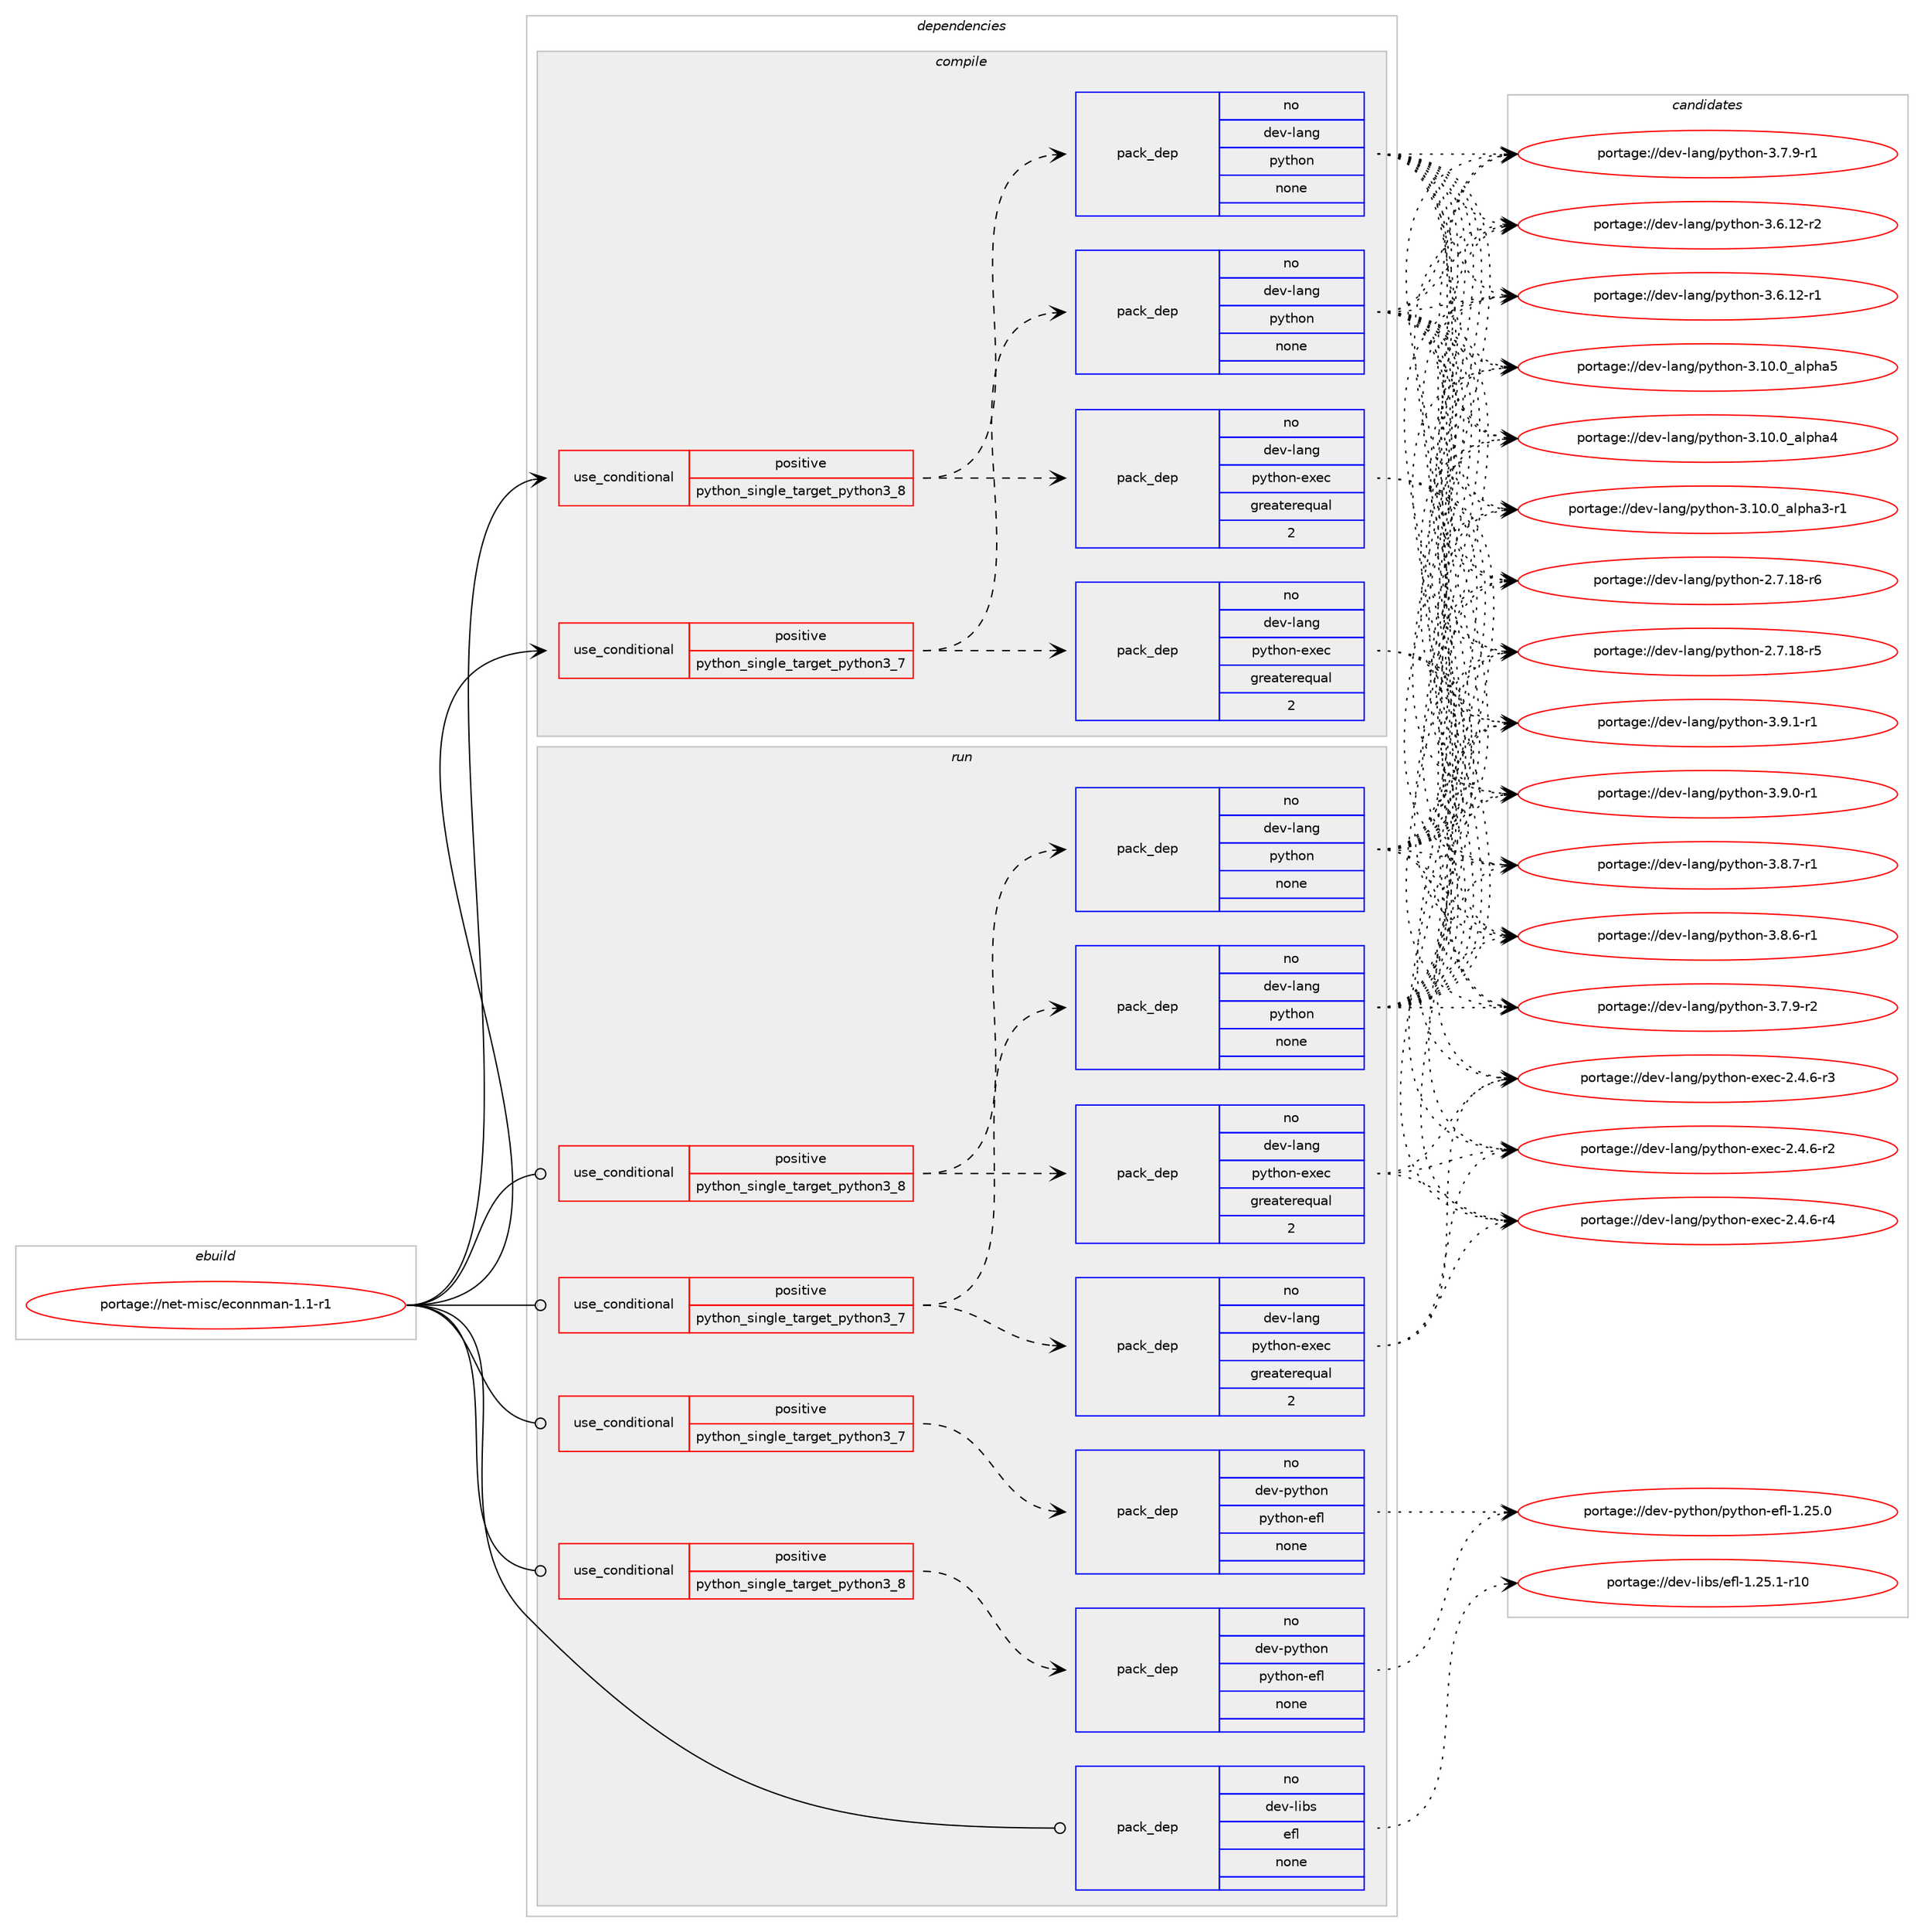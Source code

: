 digraph prolog {

# *************
# Graph options
# *************

newrank=true;
concentrate=true;
compound=true;
graph [rankdir=LR,fontname=Helvetica,fontsize=10,ranksep=1.5];#, ranksep=2.5, nodesep=0.2];
edge  [arrowhead=vee];
node  [fontname=Helvetica,fontsize=10];

# **********
# The ebuild
# **********

subgraph cluster_leftcol {
color=gray;
rank=same;
label=<<i>ebuild</i>>;
id [label="portage://net-misc/econnman-1.1-r1", color=red, width=4, href="../net-misc/econnman-1.1-r1.svg"];
}

# ****************
# The dependencies
# ****************

subgraph cluster_midcol {
color=gray;
label=<<i>dependencies</i>>;
subgraph cluster_compile {
fillcolor="#eeeeee";
style=filled;
label=<<i>compile</i>>;
subgraph cond4561 {
dependency15423 [label=<<TABLE BORDER="0" CELLBORDER="1" CELLSPACING="0" CELLPADDING="4"><TR><TD ROWSPAN="3" CELLPADDING="10">use_conditional</TD></TR><TR><TD>positive</TD></TR><TR><TD>python_single_target_python3_7</TD></TR></TABLE>>, shape=none, color=red];
subgraph pack10701 {
dependency15424 [label=<<TABLE BORDER="0" CELLBORDER="1" CELLSPACING="0" CELLPADDING="4" WIDTH="220"><TR><TD ROWSPAN="6" CELLPADDING="30">pack_dep</TD></TR><TR><TD WIDTH="110">no</TD></TR><TR><TD>dev-lang</TD></TR><TR><TD>python</TD></TR><TR><TD>none</TD></TR><TR><TD></TD></TR></TABLE>>, shape=none, color=blue];
}
dependency15423:e -> dependency15424:w [weight=20,style="dashed",arrowhead="vee"];
subgraph pack10702 {
dependency15425 [label=<<TABLE BORDER="0" CELLBORDER="1" CELLSPACING="0" CELLPADDING="4" WIDTH="220"><TR><TD ROWSPAN="6" CELLPADDING="30">pack_dep</TD></TR><TR><TD WIDTH="110">no</TD></TR><TR><TD>dev-lang</TD></TR><TR><TD>python-exec</TD></TR><TR><TD>greaterequal</TD></TR><TR><TD>2</TD></TR></TABLE>>, shape=none, color=blue];
}
dependency15423:e -> dependency15425:w [weight=20,style="dashed",arrowhead="vee"];
}
id:e -> dependency15423:w [weight=20,style="solid",arrowhead="vee"];
subgraph cond4562 {
dependency15426 [label=<<TABLE BORDER="0" CELLBORDER="1" CELLSPACING="0" CELLPADDING="4"><TR><TD ROWSPAN="3" CELLPADDING="10">use_conditional</TD></TR><TR><TD>positive</TD></TR><TR><TD>python_single_target_python3_8</TD></TR></TABLE>>, shape=none, color=red];
subgraph pack10703 {
dependency15427 [label=<<TABLE BORDER="0" CELLBORDER="1" CELLSPACING="0" CELLPADDING="4" WIDTH="220"><TR><TD ROWSPAN="6" CELLPADDING="30">pack_dep</TD></TR><TR><TD WIDTH="110">no</TD></TR><TR><TD>dev-lang</TD></TR><TR><TD>python</TD></TR><TR><TD>none</TD></TR><TR><TD></TD></TR></TABLE>>, shape=none, color=blue];
}
dependency15426:e -> dependency15427:w [weight=20,style="dashed",arrowhead="vee"];
subgraph pack10704 {
dependency15428 [label=<<TABLE BORDER="0" CELLBORDER="1" CELLSPACING="0" CELLPADDING="4" WIDTH="220"><TR><TD ROWSPAN="6" CELLPADDING="30">pack_dep</TD></TR><TR><TD WIDTH="110">no</TD></TR><TR><TD>dev-lang</TD></TR><TR><TD>python-exec</TD></TR><TR><TD>greaterequal</TD></TR><TR><TD>2</TD></TR></TABLE>>, shape=none, color=blue];
}
dependency15426:e -> dependency15428:w [weight=20,style="dashed",arrowhead="vee"];
}
id:e -> dependency15426:w [weight=20,style="solid",arrowhead="vee"];
}
subgraph cluster_compileandrun {
fillcolor="#eeeeee";
style=filled;
label=<<i>compile and run</i>>;
}
subgraph cluster_run {
fillcolor="#eeeeee";
style=filled;
label=<<i>run</i>>;
subgraph cond4563 {
dependency15429 [label=<<TABLE BORDER="0" CELLBORDER="1" CELLSPACING="0" CELLPADDING="4"><TR><TD ROWSPAN="3" CELLPADDING="10">use_conditional</TD></TR><TR><TD>positive</TD></TR><TR><TD>python_single_target_python3_7</TD></TR></TABLE>>, shape=none, color=red];
subgraph pack10705 {
dependency15430 [label=<<TABLE BORDER="0" CELLBORDER="1" CELLSPACING="0" CELLPADDING="4" WIDTH="220"><TR><TD ROWSPAN="6" CELLPADDING="30">pack_dep</TD></TR><TR><TD WIDTH="110">no</TD></TR><TR><TD>dev-lang</TD></TR><TR><TD>python</TD></TR><TR><TD>none</TD></TR><TR><TD></TD></TR></TABLE>>, shape=none, color=blue];
}
dependency15429:e -> dependency15430:w [weight=20,style="dashed",arrowhead="vee"];
subgraph pack10706 {
dependency15431 [label=<<TABLE BORDER="0" CELLBORDER="1" CELLSPACING="0" CELLPADDING="4" WIDTH="220"><TR><TD ROWSPAN="6" CELLPADDING="30">pack_dep</TD></TR><TR><TD WIDTH="110">no</TD></TR><TR><TD>dev-lang</TD></TR><TR><TD>python-exec</TD></TR><TR><TD>greaterequal</TD></TR><TR><TD>2</TD></TR></TABLE>>, shape=none, color=blue];
}
dependency15429:e -> dependency15431:w [weight=20,style="dashed",arrowhead="vee"];
}
id:e -> dependency15429:w [weight=20,style="solid",arrowhead="odot"];
subgraph cond4564 {
dependency15432 [label=<<TABLE BORDER="0" CELLBORDER="1" CELLSPACING="0" CELLPADDING="4"><TR><TD ROWSPAN="3" CELLPADDING="10">use_conditional</TD></TR><TR><TD>positive</TD></TR><TR><TD>python_single_target_python3_7</TD></TR></TABLE>>, shape=none, color=red];
subgraph pack10707 {
dependency15433 [label=<<TABLE BORDER="0" CELLBORDER="1" CELLSPACING="0" CELLPADDING="4" WIDTH="220"><TR><TD ROWSPAN="6" CELLPADDING="30">pack_dep</TD></TR><TR><TD WIDTH="110">no</TD></TR><TR><TD>dev-python</TD></TR><TR><TD>python-efl</TD></TR><TR><TD>none</TD></TR><TR><TD></TD></TR></TABLE>>, shape=none, color=blue];
}
dependency15432:e -> dependency15433:w [weight=20,style="dashed",arrowhead="vee"];
}
id:e -> dependency15432:w [weight=20,style="solid",arrowhead="odot"];
subgraph cond4565 {
dependency15434 [label=<<TABLE BORDER="0" CELLBORDER="1" CELLSPACING="0" CELLPADDING="4"><TR><TD ROWSPAN="3" CELLPADDING="10">use_conditional</TD></TR><TR><TD>positive</TD></TR><TR><TD>python_single_target_python3_8</TD></TR></TABLE>>, shape=none, color=red];
subgraph pack10708 {
dependency15435 [label=<<TABLE BORDER="0" CELLBORDER="1" CELLSPACING="0" CELLPADDING="4" WIDTH="220"><TR><TD ROWSPAN="6" CELLPADDING="30">pack_dep</TD></TR><TR><TD WIDTH="110">no</TD></TR><TR><TD>dev-lang</TD></TR><TR><TD>python</TD></TR><TR><TD>none</TD></TR><TR><TD></TD></TR></TABLE>>, shape=none, color=blue];
}
dependency15434:e -> dependency15435:w [weight=20,style="dashed",arrowhead="vee"];
subgraph pack10709 {
dependency15436 [label=<<TABLE BORDER="0" CELLBORDER="1" CELLSPACING="0" CELLPADDING="4" WIDTH="220"><TR><TD ROWSPAN="6" CELLPADDING="30">pack_dep</TD></TR><TR><TD WIDTH="110">no</TD></TR><TR><TD>dev-lang</TD></TR><TR><TD>python-exec</TD></TR><TR><TD>greaterequal</TD></TR><TR><TD>2</TD></TR></TABLE>>, shape=none, color=blue];
}
dependency15434:e -> dependency15436:w [weight=20,style="dashed",arrowhead="vee"];
}
id:e -> dependency15434:w [weight=20,style="solid",arrowhead="odot"];
subgraph cond4566 {
dependency15437 [label=<<TABLE BORDER="0" CELLBORDER="1" CELLSPACING="0" CELLPADDING="4"><TR><TD ROWSPAN="3" CELLPADDING="10">use_conditional</TD></TR><TR><TD>positive</TD></TR><TR><TD>python_single_target_python3_8</TD></TR></TABLE>>, shape=none, color=red];
subgraph pack10710 {
dependency15438 [label=<<TABLE BORDER="0" CELLBORDER="1" CELLSPACING="0" CELLPADDING="4" WIDTH="220"><TR><TD ROWSPAN="6" CELLPADDING="30">pack_dep</TD></TR><TR><TD WIDTH="110">no</TD></TR><TR><TD>dev-python</TD></TR><TR><TD>python-efl</TD></TR><TR><TD>none</TD></TR><TR><TD></TD></TR></TABLE>>, shape=none, color=blue];
}
dependency15437:e -> dependency15438:w [weight=20,style="dashed",arrowhead="vee"];
}
id:e -> dependency15437:w [weight=20,style="solid",arrowhead="odot"];
subgraph pack10711 {
dependency15439 [label=<<TABLE BORDER="0" CELLBORDER="1" CELLSPACING="0" CELLPADDING="4" WIDTH="220"><TR><TD ROWSPAN="6" CELLPADDING="30">pack_dep</TD></TR><TR><TD WIDTH="110">no</TD></TR><TR><TD>dev-libs</TD></TR><TR><TD>efl</TD></TR><TR><TD>none</TD></TR><TR><TD></TD></TR></TABLE>>, shape=none, color=blue];
}
id:e -> dependency15439:w [weight=20,style="solid",arrowhead="odot"];
}
}

# **************
# The candidates
# **************

subgraph cluster_choices {
rank=same;
color=gray;
label=<<i>candidates</i>>;

subgraph choice10701 {
color=black;
nodesep=1;
choice1001011184510897110103471121211161041111104551465746494511449 [label="portage://dev-lang/python-3.9.1-r1", color=red, width=4,href="../dev-lang/python-3.9.1-r1.svg"];
choice1001011184510897110103471121211161041111104551465746484511449 [label="portage://dev-lang/python-3.9.0-r1", color=red, width=4,href="../dev-lang/python-3.9.0-r1.svg"];
choice1001011184510897110103471121211161041111104551465646554511449 [label="portage://dev-lang/python-3.8.7-r1", color=red, width=4,href="../dev-lang/python-3.8.7-r1.svg"];
choice1001011184510897110103471121211161041111104551465646544511449 [label="portage://dev-lang/python-3.8.6-r1", color=red, width=4,href="../dev-lang/python-3.8.6-r1.svg"];
choice1001011184510897110103471121211161041111104551465546574511450 [label="portage://dev-lang/python-3.7.9-r2", color=red, width=4,href="../dev-lang/python-3.7.9-r2.svg"];
choice1001011184510897110103471121211161041111104551465546574511449 [label="portage://dev-lang/python-3.7.9-r1", color=red, width=4,href="../dev-lang/python-3.7.9-r1.svg"];
choice100101118451089711010347112121116104111110455146544649504511450 [label="portage://dev-lang/python-3.6.12-r2", color=red, width=4,href="../dev-lang/python-3.6.12-r2.svg"];
choice100101118451089711010347112121116104111110455146544649504511449 [label="portage://dev-lang/python-3.6.12-r1", color=red, width=4,href="../dev-lang/python-3.6.12-r1.svg"];
choice1001011184510897110103471121211161041111104551464948464895971081121049753 [label="portage://dev-lang/python-3.10.0_alpha5", color=red, width=4,href="../dev-lang/python-3.10.0_alpha5.svg"];
choice1001011184510897110103471121211161041111104551464948464895971081121049752 [label="portage://dev-lang/python-3.10.0_alpha4", color=red, width=4,href="../dev-lang/python-3.10.0_alpha4.svg"];
choice10010111845108971101034711212111610411111045514649484648959710811210497514511449 [label="portage://dev-lang/python-3.10.0_alpha3-r1", color=red, width=4,href="../dev-lang/python-3.10.0_alpha3-r1.svg"];
choice100101118451089711010347112121116104111110455046554649564511454 [label="portage://dev-lang/python-2.7.18-r6", color=red, width=4,href="../dev-lang/python-2.7.18-r6.svg"];
choice100101118451089711010347112121116104111110455046554649564511453 [label="portage://dev-lang/python-2.7.18-r5", color=red, width=4,href="../dev-lang/python-2.7.18-r5.svg"];
dependency15424:e -> choice1001011184510897110103471121211161041111104551465746494511449:w [style=dotted,weight="100"];
dependency15424:e -> choice1001011184510897110103471121211161041111104551465746484511449:w [style=dotted,weight="100"];
dependency15424:e -> choice1001011184510897110103471121211161041111104551465646554511449:w [style=dotted,weight="100"];
dependency15424:e -> choice1001011184510897110103471121211161041111104551465646544511449:w [style=dotted,weight="100"];
dependency15424:e -> choice1001011184510897110103471121211161041111104551465546574511450:w [style=dotted,weight="100"];
dependency15424:e -> choice1001011184510897110103471121211161041111104551465546574511449:w [style=dotted,weight="100"];
dependency15424:e -> choice100101118451089711010347112121116104111110455146544649504511450:w [style=dotted,weight="100"];
dependency15424:e -> choice100101118451089711010347112121116104111110455146544649504511449:w [style=dotted,weight="100"];
dependency15424:e -> choice1001011184510897110103471121211161041111104551464948464895971081121049753:w [style=dotted,weight="100"];
dependency15424:e -> choice1001011184510897110103471121211161041111104551464948464895971081121049752:w [style=dotted,weight="100"];
dependency15424:e -> choice10010111845108971101034711212111610411111045514649484648959710811210497514511449:w [style=dotted,weight="100"];
dependency15424:e -> choice100101118451089711010347112121116104111110455046554649564511454:w [style=dotted,weight="100"];
dependency15424:e -> choice100101118451089711010347112121116104111110455046554649564511453:w [style=dotted,weight="100"];
}
subgraph choice10702 {
color=black;
nodesep=1;
choice10010111845108971101034711212111610411111045101120101994550465246544511452 [label="portage://dev-lang/python-exec-2.4.6-r4", color=red, width=4,href="../dev-lang/python-exec-2.4.6-r4.svg"];
choice10010111845108971101034711212111610411111045101120101994550465246544511451 [label="portage://dev-lang/python-exec-2.4.6-r3", color=red, width=4,href="../dev-lang/python-exec-2.4.6-r3.svg"];
choice10010111845108971101034711212111610411111045101120101994550465246544511450 [label="portage://dev-lang/python-exec-2.4.6-r2", color=red, width=4,href="../dev-lang/python-exec-2.4.6-r2.svg"];
dependency15425:e -> choice10010111845108971101034711212111610411111045101120101994550465246544511452:w [style=dotted,weight="100"];
dependency15425:e -> choice10010111845108971101034711212111610411111045101120101994550465246544511451:w [style=dotted,weight="100"];
dependency15425:e -> choice10010111845108971101034711212111610411111045101120101994550465246544511450:w [style=dotted,weight="100"];
}
subgraph choice10703 {
color=black;
nodesep=1;
choice1001011184510897110103471121211161041111104551465746494511449 [label="portage://dev-lang/python-3.9.1-r1", color=red, width=4,href="../dev-lang/python-3.9.1-r1.svg"];
choice1001011184510897110103471121211161041111104551465746484511449 [label="portage://dev-lang/python-3.9.0-r1", color=red, width=4,href="../dev-lang/python-3.9.0-r1.svg"];
choice1001011184510897110103471121211161041111104551465646554511449 [label="portage://dev-lang/python-3.8.7-r1", color=red, width=4,href="../dev-lang/python-3.8.7-r1.svg"];
choice1001011184510897110103471121211161041111104551465646544511449 [label="portage://dev-lang/python-3.8.6-r1", color=red, width=4,href="../dev-lang/python-3.8.6-r1.svg"];
choice1001011184510897110103471121211161041111104551465546574511450 [label="portage://dev-lang/python-3.7.9-r2", color=red, width=4,href="../dev-lang/python-3.7.9-r2.svg"];
choice1001011184510897110103471121211161041111104551465546574511449 [label="portage://dev-lang/python-3.7.9-r1", color=red, width=4,href="../dev-lang/python-3.7.9-r1.svg"];
choice100101118451089711010347112121116104111110455146544649504511450 [label="portage://dev-lang/python-3.6.12-r2", color=red, width=4,href="../dev-lang/python-3.6.12-r2.svg"];
choice100101118451089711010347112121116104111110455146544649504511449 [label="portage://dev-lang/python-3.6.12-r1", color=red, width=4,href="../dev-lang/python-3.6.12-r1.svg"];
choice1001011184510897110103471121211161041111104551464948464895971081121049753 [label="portage://dev-lang/python-3.10.0_alpha5", color=red, width=4,href="../dev-lang/python-3.10.0_alpha5.svg"];
choice1001011184510897110103471121211161041111104551464948464895971081121049752 [label="portage://dev-lang/python-3.10.0_alpha4", color=red, width=4,href="../dev-lang/python-3.10.0_alpha4.svg"];
choice10010111845108971101034711212111610411111045514649484648959710811210497514511449 [label="portage://dev-lang/python-3.10.0_alpha3-r1", color=red, width=4,href="../dev-lang/python-3.10.0_alpha3-r1.svg"];
choice100101118451089711010347112121116104111110455046554649564511454 [label="portage://dev-lang/python-2.7.18-r6", color=red, width=4,href="../dev-lang/python-2.7.18-r6.svg"];
choice100101118451089711010347112121116104111110455046554649564511453 [label="portage://dev-lang/python-2.7.18-r5", color=red, width=4,href="../dev-lang/python-2.7.18-r5.svg"];
dependency15427:e -> choice1001011184510897110103471121211161041111104551465746494511449:w [style=dotted,weight="100"];
dependency15427:e -> choice1001011184510897110103471121211161041111104551465746484511449:w [style=dotted,weight="100"];
dependency15427:e -> choice1001011184510897110103471121211161041111104551465646554511449:w [style=dotted,weight="100"];
dependency15427:e -> choice1001011184510897110103471121211161041111104551465646544511449:w [style=dotted,weight="100"];
dependency15427:e -> choice1001011184510897110103471121211161041111104551465546574511450:w [style=dotted,weight="100"];
dependency15427:e -> choice1001011184510897110103471121211161041111104551465546574511449:w [style=dotted,weight="100"];
dependency15427:e -> choice100101118451089711010347112121116104111110455146544649504511450:w [style=dotted,weight="100"];
dependency15427:e -> choice100101118451089711010347112121116104111110455146544649504511449:w [style=dotted,weight="100"];
dependency15427:e -> choice1001011184510897110103471121211161041111104551464948464895971081121049753:w [style=dotted,weight="100"];
dependency15427:e -> choice1001011184510897110103471121211161041111104551464948464895971081121049752:w [style=dotted,weight="100"];
dependency15427:e -> choice10010111845108971101034711212111610411111045514649484648959710811210497514511449:w [style=dotted,weight="100"];
dependency15427:e -> choice100101118451089711010347112121116104111110455046554649564511454:w [style=dotted,weight="100"];
dependency15427:e -> choice100101118451089711010347112121116104111110455046554649564511453:w [style=dotted,weight="100"];
}
subgraph choice10704 {
color=black;
nodesep=1;
choice10010111845108971101034711212111610411111045101120101994550465246544511452 [label="portage://dev-lang/python-exec-2.4.6-r4", color=red, width=4,href="../dev-lang/python-exec-2.4.6-r4.svg"];
choice10010111845108971101034711212111610411111045101120101994550465246544511451 [label="portage://dev-lang/python-exec-2.4.6-r3", color=red, width=4,href="../dev-lang/python-exec-2.4.6-r3.svg"];
choice10010111845108971101034711212111610411111045101120101994550465246544511450 [label="portage://dev-lang/python-exec-2.4.6-r2", color=red, width=4,href="../dev-lang/python-exec-2.4.6-r2.svg"];
dependency15428:e -> choice10010111845108971101034711212111610411111045101120101994550465246544511452:w [style=dotted,weight="100"];
dependency15428:e -> choice10010111845108971101034711212111610411111045101120101994550465246544511451:w [style=dotted,weight="100"];
dependency15428:e -> choice10010111845108971101034711212111610411111045101120101994550465246544511450:w [style=dotted,weight="100"];
}
subgraph choice10705 {
color=black;
nodesep=1;
choice1001011184510897110103471121211161041111104551465746494511449 [label="portage://dev-lang/python-3.9.1-r1", color=red, width=4,href="../dev-lang/python-3.9.1-r1.svg"];
choice1001011184510897110103471121211161041111104551465746484511449 [label="portage://dev-lang/python-3.9.0-r1", color=red, width=4,href="../dev-lang/python-3.9.0-r1.svg"];
choice1001011184510897110103471121211161041111104551465646554511449 [label="portage://dev-lang/python-3.8.7-r1", color=red, width=4,href="../dev-lang/python-3.8.7-r1.svg"];
choice1001011184510897110103471121211161041111104551465646544511449 [label="portage://dev-lang/python-3.8.6-r1", color=red, width=4,href="../dev-lang/python-3.8.6-r1.svg"];
choice1001011184510897110103471121211161041111104551465546574511450 [label="portage://dev-lang/python-3.7.9-r2", color=red, width=4,href="../dev-lang/python-3.7.9-r2.svg"];
choice1001011184510897110103471121211161041111104551465546574511449 [label="portage://dev-lang/python-3.7.9-r1", color=red, width=4,href="../dev-lang/python-3.7.9-r1.svg"];
choice100101118451089711010347112121116104111110455146544649504511450 [label="portage://dev-lang/python-3.6.12-r2", color=red, width=4,href="../dev-lang/python-3.6.12-r2.svg"];
choice100101118451089711010347112121116104111110455146544649504511449 [label="portage://dev-lang/python-3.6.12-r1", color=red, width=4,href="../dev-lang/python-3.6.12-r1.svg"];
choice1001011184510897110103471121211161041111104551464948464895971081121049753 [label="portage://dev-lang/python-3.10.0_alpha5", color=red, width=4,href="../dev-lang/python-3.10.0_alpha5.svg"];
choice1001011184510897110103471121211161041111104551464948464895971081121049752 [label="portage://dev-lang/python-3.10.0_alpha4", color=red, width=4,href="../dev-lang/python-3.10.0_alpha4.svg"];
choice10010111845108971101034711212111610411111045514649484648959710811210497514511449 [label="portage://dev-lang/python-3.10.0_alpha3-r1", color=red, width=4,href="../dev-lang/python-3.10.0_alpha3-r1.svg"];
choice100101118451089711010347112121116104111110455046554649564511454 [label="portage://dev-lang/python-2.7.18-r6", color=red, width=4,href="../dev-lang/python-2.7.18-r6.svg"];
choice100101118451089711010347112121116104111110455046554649564511453 [label="portage://dev-lang/python-2.7.18-r5", color=red, width=4,href="../dev-lang/python-2.7.18-r5.svg"];
dependency15430:e -> choice1001011184510897110103471121211161041111104551465746494511449:w [style=dotted,weight="100"];
dependency15430:e -> choice1001011184510897110103471121211161041111104551465746484511449:w [style=dotted,weight="100"];
dependency15430:e -> choice1001011184510897110103471121211161041111104551465646554511449:w [style=dotted,weight="100"];
dependency15430:e -> choice1001011184510897110103471121211161041111104551465646544511449:w [style=dotted,weight="100"];
dependency15430:e -> choice1001011184510897110103471121211161041111104551465546574511450:w [style=dotted,weight="100"];
dependency15430:e -> choice1001011184510897110103471121211161041111104551465546574511449:w [style=dotted,weight="100"];
dependency15430:e -> choice100101118451089711010347112121116104111110455146544649504511450:w [style=dotted,weight="100"];
dependency15430:e -> choice100101118451089711010347112121116104111110455146544649504511449:w [style=dotted,weight="100"];
dependency15430:e -> choice1001011184510897110103471121211161041111104551464948464895971081121049753:w [style=dotted,weight="100"];
dependency15430:e -> choice1001011184510897110103471121211161041111104551464948464895971081121049752:w [style=dotted,weight="100"];
dependency15430:e -> choice10010111845108971101034711212111610411111045514649484648959710811210497514511449:w [style=dotted,weight="100"];
dependency15430:e -> choice100101118451089711010347112121116104111110455046554649564511454:w [style=dotted,weight="100"];
dependency15430:e -> choice100101118451089711010347112121116104111110455046554649564511453:w [style=dotted,weight="100"];
}
subgraph choice10706 {
color=black;
nodesep=1;
choice10010111845108971101034711212111610411111045101120101994550465246544511452 [label="portage://dev-lang/python-exec-2.4.6-r4", color=red, width=4,href="../dev-lang/python-exec-2.4.6-r4.svg"];
choice10010111845108971101034711212111610411111045101120101994550465246544511451 [label="portage://dev-lang/python-exec-2.4.6-r3", color=red, width=4,href="../dev-lang/python-exec-2.4.6-r3.svg"];
choice10010111845108971101034711212111610411111045101120101994550465246544511450 [label="portage://dev-lang/python-exec-2.4.6-r2", color=red, width=4,href="../dev-lang/python-exec-2.4.6-r2.svg"];
dependency15431:e -> choice10010111845108971101034711212111610411111045101120101994550465246544511452:w [style=dotted,weight="100"];
dependency15431:e -> choice10010111845108971101034711212111610411111045101120101994550465246544511451:w [style=dotted,weight="100"];
dependency15431:e -> choice10010111845108971101034711212111610411111045101120101994550465246544511450:w [style=dotted,weight="100"];
}
subgraph choice10707 {
color=black;
nodesep=1;
choice10010111845112121116104111110471121211161041111104510110210845494650534648 [label="portage://dev-python/python-efl-1.25.0", color=red, width=4,href="../dev-python/python-efl-1.25.0.svg"];
dependency15433:e -> choice10010111845112121116104111110471121211161041111104510110210845494650534648:w [style=dotted,weight="100"];
}
subgraph choice10708 {
color=black;
nodesep=1;
choice1001011184510897110103471121211161041111104551465746494511449 [label="portage://dev-lang/python-3.9.1-r1", color=red, width=4,href="../dev-lang/python-3.9.1-r1.svg"];
choice1001011184510897110103471121211161041111104551465746484511449 [label="portage://dev-lang/python-3.9.0-r1", color=red, width=4,href="../dev-lang/python-3.9.0-r1.svg"];
choice1001011184510897110103471121211161041111104551465646554511449 [label="portage://dev-lang/python-3.8.7-r1", color=red, width=4,href="../dev-lang/python-3.8.7-r1.svg"];
choice1001011184510897110103471121211161041111104551465646544511449 [label="portage://dev-lang/python-3.8.6-r1", color=red, width=4,href="../dev-lang/python-3.8.6-r1.svg"];
choice1001011184510897110103471121211161041111104551465546574511450 [label="portage://dev-lang/python-3.7.9-r2", color=red, width=4,href="../dev-lang/python-3.7.9-r2.svg"];
choice1001011184510897110103471121211161041111104551465546574511449 [label="portage://dev-lang/python-3.7.9-r1", color=red, width=4,href="../dev-lang/python-3.7.9-r1.svg"];
choice100101118451089711010347112121116104111110455146544649504511450 [label="portage://dev-lang/python-3.6.12-r2", color=red, width=4,href="../dev-lang/python-3.6.12-r2.svg"];
choice100101118451089711010347112121116104111110455146544649504511449 [label="portage://dev-lang/python-3.6.12-r1", color=red, width=4,href="../dev-lang/python-3.6.12-r1.svg"];
choice1001011184510897110103471121211161041111104551464948464895971081121049753 [label="portage://dev-lang/python-3.10.0_alpha5", color=red, width=4,href="../dev-lang/python-3.10.0_alpha5.svg"];
choice1001011184510897110103471121211161041111104551464948464895971081121049752 [label="portage://dev-lang/python-3.10.0_alpha4", color=red, width=4,href="../dev-lang/python-3.10.0_alpha4.svg"];
choice10010111845108971101034711212111610411111045514649484648959710811210497514511449 [label="portage://dev-lang/python-3.10.0_alpha3-r1", color=red, width=4,href="../dev-lang/python-3.10.0_alpha3-r1.svg"];
choice100101118451089711010347112121116104111110455046554649564511454 [label="portage://dev-lang/python-2.7.18-r6", color=red, width=4,href="../dev-lang/python-2.7.18-r6.svg"];
choice100101118451089711010347112121116104111110455046554649564511453 [label="portage://dev-lang/python-2.7.18-r5", color=red, width=4,href="../dev-lang/python-2.7.18-r5.svg"];
dependency15435:e -> choice1001011184510897110103471121211161041111104551465746494511449:w [style=dotted,weight="100"];
dependency15435:e -> choice1001011184510897110103471121211161041111104551465746484511449:w [style=dotted,weight="100"];
dependency15435:e -> choice1001011184510897110103471121211161041111104551465646554511449:w [style=dotted,weight="100"];
dependency15435:e -> choice1001011184510897110103471121211161041111104551465646544511449:w [style=dotted,weight="100"];
dependency15435:e -> choice1001011184510897110103471121211161041111104551465546574511450:w [style=dotted,weight="100"];
dependency15435:e -> choice1001011184510897110103471121211161041111104551465546574511449:w [style=dotted,weight="100"];
dependency15435:e -> choice100101118451089711010347112121116104111110455146544649504511450:w [style=dotted,weight="100"];
dependency15435:e -> choice100101118451089711010347112121116104111110455146544649504511449:w [style=dotted,weight="100"];
dependency15435:e -> choice1001011184510897110103471121211161041111104551464948464895971081121049753:w [style=dotted,weight="100"];
dependency15435:e -> choice1001011184510897110103471121211161041111104551464948464895971081121049752:w [style=dotted,weight="100"];
dependency15435:e -> choice10010111845108971101034711212111610411111045514649484648959710811210497514511449:w [style=dotted,weight="100"];
dependency15435:e -> choice100101118451089711010347112121116104111110455046554649564511454:w [style=dotted,weight="100"];
dependency15435:e -> choice100101118451089711010347112121116104111110455046554649564511453:w [style=dotted,weight="100"];
}
subgraph choice10709 {
color=black;
nodesep=1;
choice10010111845108971101034711212111610411111045101120101994550465246544511452 [label="portage://dev-lang/python-exec-2.4.6-r4", color=red, width=4,href="../dev-lang/python-exec-2.4.6-r4.svg"];
choice10010111845108971101034711212111610411111045101120101994550465246544511451 [label="portage://dev-lang/python-exec-2.4.6-r3", color=red, width=4,href="../dev-lang/python-exec-2.4.6-r3.svg"];
choice10010111845108971101034711212111610411111045101120101994550465246544511450 [label="portage://dev-lang/python-exec-2.4.6-r2", color=red, width=4,href="../dev-lang/python-exec-2.4.6-r2.svg"];
dependency15436:e -> choice10010111845108971101034711212111610411111045101120101994550465246544511452:w [style=dotted,weight="100"];
dependency15436:e -> choice10010111845108971101034711212111610411111045101120101994550465246544511451:w [style=dotted,weight="100"];
dependency15436:e -> choice10010111845108971101034711212111610411111045101120101994550465246544511450:w [style=dotted,weight="100"];
}
subgraph choice10710 {
color=black;
nodesep=1;
choice10010111845112121116104111110471121211161041111104510110210845494650534648 [label="portage://dev-python/python-efl-1.25.0", color=red, width=4,href="../dev-python/python-efl-1.25.0.svg"];
dependency15438:e -> choice10010111845112121116104111110471121211161041111104510110210845494650534648:w [style=dotted,weight="100"];
}
subgraph choice10711 {
color=black;
nodesep=1;
choice10010111845108105981154710110210845494650534649451144948 [label="portage://dev-libs/efl-1.25.1-r10", color=red, width=4,href="../dev-libs/efl-1.25.1-r10.svg"];
dependency15439:e -> choice10010111845108105981154710110210845494650534649451144948:w [style=dotted,weight="100"];
}
}

}
